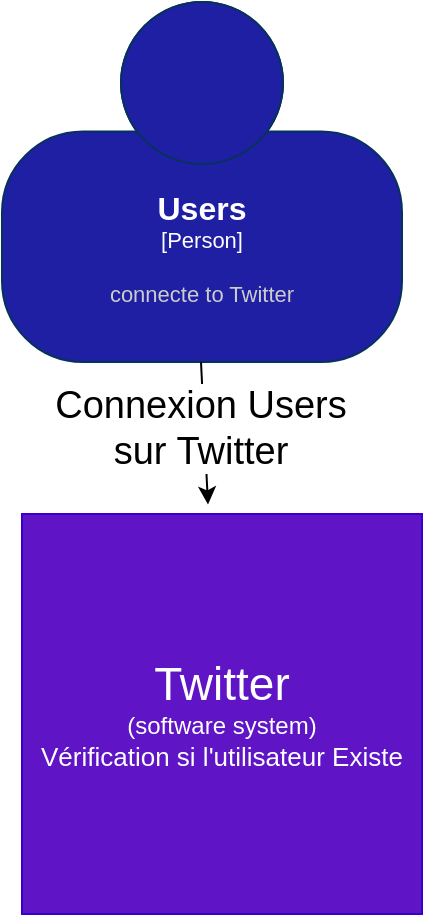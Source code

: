 <mxfile version="23.1.1" type="github" pages="4">
  <diagram name="Context" id="UzFTx2yavQ5M15LHR8bz">
    <mxGraphModel dx="994" dy="573" grid="1" gridSize="10" guides="1" tooltips="1" connect="1" arrows="1" fold="1" page="1" pageScale="1" pageWidth="827" pageHeight="1169" math="0" shadow="0">
      <root>
        <mxCell id="0" />
        <mxCell id="1" parent="0" />
        <object placeholders="1" c4Name="Users" c4Type="Person" c4Description="connecte to Twitter" label="&lt;font style=&quot;font-size: 16px&quot;&gt;&lt;b&gt;%c4Name%&lt;/b&gt;&lt;/font&gt;&lt;div&gt;[%c4Type%]&lt;/div&gt;&lt;br&gt;&lt;div&gt;&lt;font style=&quot;font-size: 11px&quot;&gt;&lt;font color=&quot;#cccccc&quot;&gt;%c4Description%&lt;/font&gt;&lt;/div&gt;" id="jwU-6gkFUe0PNRM7pe_o-1">
          <mxCell style="html=1;fontSize=11;dashed=0;whiteSpace=wrap;fillColor=#1f1fa3;strokeColor=#06315C;fontColor=#ffffff;shape=mxgraph.c4.person2;align=center;metaEdit=1;points=[[0.5,0,0],[1,0.5,0],[1,0.75,0],[0.75,1,0],[0.5,1,0],[0.25,1,0],[0,0.75,0],[0,0.5,0]];resizable=0;" parent="1" vertex="1">
            <mxGeometry x="235" y="44" width="200" height="180" as="geometry" />
          </mxCell>
        </object>
        <mxCell id="uugxL2xOo_f1eSCkZ4D2-1" value="" style="endArrow=classic;html=1;rounded=0;entryX=0.465;entryY=-0.024;entryDx=0;entryDy=0;entryPerimeter=0;" parent="1" target="uugxL2xOo_f1eSCkZ4D2-2" edge="1">
          <mxGeometry width="50" height="50" relative="1" as="geometry">
            <mxPoint x="334.5" y="224" as="sourcePoint" />
            <mxPoint x="334.5" y="284" as="targetPoint" />
          </mxGeometry>
        </mxCell>
        <mxCell id="08z4BThkK0D08pNUD39y-1" value="Connexion Users &lt;br&gt;sur Twitter" style="edgeLabel;html=1;align=center;verticalAlign=middle;resizable=0;points=[];fontSize=19;" parent="uugxL2xOo_f1eSCkZ4D2-1" vertex="1" connectable="0">
          <mxGeometry x="-0.078" y="-2" relative="1" as="geometry">
            <mxPoint as="offset" />
          </mxGeometry>
        </mxCell>
        <mxCell id="uugxL2xOo_f1eSCkZ4D2-2" value="&lt;font style=&quot;&quot;&gt;&lt;span style=&quot;font-size: 23px;&quot;&gt;Twitter&lt;br&gt;&lt;/span&gt;(software system)&lt;br&gt;&lt;font style=&quot;font-size: 13px;&quot;&gt;Vérification si l&#39;utilisateur Existe&lt;/font&gt;&lt;br&gt;&lt;/font&gt;" style="whiteSpace=wrap;html=1;aspect=fixed;fillColor=#5f15c6;strokeColor=#3700CC;fontColor=#ffffff;" parent="1" vertex="1">
          <mxGeometry x="245" y="300" width="200" height="200" as="geometry" />
        </mxCell>
      </root>
    </mxGraphModel>
  </diagram>
  <diagram id="VpnFodK670W0x09_DOu9" name="container">
    <mxGraphModel dx="994" dy="1742" grid="1" gridSize="10" guides="1" tooltips="1" connect="1" arrows="1" fold="1" page="1" pageScale="1" pageWidth="827" pageHeight="1169" math="0" shadow="0">
      <root>
        <mxCell id="0" />
        <mxCell id="1" parent="0" />
        <object placeholders="1" c4Name="Users" c4Type="Person" c4Description="connecte to Twitter" label="&lt;font style=&quot;font-size: 16px&quot;&gt;&lt;b&gt;%c4Name%&lt;/b&gt;&lt;/font&gt;&lt;div&gt;[%c4Type%]&lt;/div&gt;&lt;br&gt;&lt;div&gt;&lt;font style=&quot;font-size: 11px&quot;&gt;&lt;font color=&quot;#cccccc&quot;&gt;%c4Description%&lt;/font&gt;&lt;/div&gt;" id="vQpPhh-HO81rdAJNLnWG-1">
          <mxCell style="html=1;fontSize=11;dashed=0;whiteSpace=wrap;fillColor=#1f1fa3;strokeColor=#06315C;fontColor=#ffffff;shape=mxgraph.c4.person2;align=center;metaEdit=1;points=[[0.5,0,0],[1,0.5,0],[1,0.75,0],[0.75,1,0],[0.5,1,0],[0.25,1,0],[0,0.75,0],[0,0.5,0]];resizable=0;" parent="1" vertex="1">
            <mxGeometry x="630" y="-70" width="200" height="180" as="geometry" />
          </mxCell>
        </object>
        <object placeholders="1" c4Name="System name" c4Type="SystemScopeBoundary" c4Application="Software System" label="&lt;font style=&quot;font-size: 16px&quot;&gt;&lt;b&gt;&lt;div style=&quot;text-align: left&quot;&gt;%c4Name%&lt;/div&gt;&lt;/b&gt;&lt;/font&gt;&lt;div style=&quot;text-align: left&quot;&gt;[%c4Application%]&lt;/div&gt;" id="-kxuoqt6uQjHK6JGXjZ8-13">
          <mxCell style="rounded=1;fontSize=11;whiteSpace=wrap;html=1;dashed=1;arcSize=20;fillColor=none;strokeColor=#666666;fontColor=#333333;labelBackgroundColor=none;align=left;verticalAlign=bottom;labelBorderColor=none;spacingTop=0;spacing=10;dashPattern=8 4;metaEdit=1;rotatable=0;perimeter=rectanglePerimeter;noLabel=0;labelPadding=0;allowArrows=0;connectable=0;expand=0;recursiveResize=0;editable=1;pointerEvents=0;absoluteArcSize=1;points=[[0.25,0,0],[0.5,0,0],[0.75,0,0],[1,0.25,0],[1,0.5,0],[1,0.75,0],[0.75,1,0],[0.5,1,0],[0.25,1,0],[0,0.75,0],[0,0.5,0],[0,0.25,0]];" parent="1" vertex="1">
            <mxGeometry x="20" y="320" width="920" height="410" as="geometry" />
          </mxCell>
        </object>
        <object placeholders="1" c4Name="API APPLICATION" c4Type="Container" c4Technology="JSON/HTTP API" c4Description="Sert d&#39;interface entre le Frond-end(React) et le Back-end (Express et Data base)" label="&lt;font style=&quot;font-size: 13px;&quot;&gt;&lt;b style=&quot;font-size: 13px;&quot;&gt;%c4Name%&lt;/b&gt;&lt;/font&gt;&lt;div style=&quot;font-size: 13px;&quot;&gt;[%c4Type%: %c4Technology%]&lt;/div&gt;&lt;br style=&quot;font-size: 13px;&quot;&gt;&lt;div style=&quot;font-size: 13px;&quot;&gt;&lt;font style=&quot;font-size: 13px;&quot;&gt;&lt;font color=&quot;#E6E6E6&quot; style=&quot;font-size: 13px;&quot;&gt;%c4Description%&lt;/font&gt;&lt;/font&gt;&lt;/div&gt;" id="-kxuoqt6uQjHK6JGXjZ8-14">
          <mxCell style="rounded=1;whiteSpace=wrap;html=1;fontSize=13;labelBackgroundColor=none;fillColor=#23A2D9;fontColor=#ffffff;align=center;arcSize=0;strokeColor=#0E7DAD;metaEdit=1;resizable=0;points=[[0.25,0,0],[0.5,0,0],[0.75,0,0],[1,0.25,0],[1,0.5,0],[1,0.75,0],[0.75,1,0],[0.5,1,0],[0.25,1,0],[0,0.75,0],[0,0.5,0],[0,0.25,0]];" parent="1" vertex="1">
            <mxGeometry x="640" y="560" width="240" height="120" as="geometry" />
          </mxCell>
        </object>
        <object placeholders="1" c4Type="Single-Page-Application" c4Container="Container" c4Technology="JavaScript, React etc." c4Description="Description of web browser container role/responsibility." label="&lt;font style=&quot;font-size: 16px&quot;&gt;&lt;b&gt;%c4Type%&lt;/b&gt;&lt;/font&gt;&lt;div&gt;[%c4Container%:&amp;nbsp;%c4Technology%]&lt;/div&gt;&lt;br&gt;&lt;div&gt;&lt;font style=&quot;font-size: 11px&quot;&gt;&lt;font color=&quot;#E6E6E6&quot;&gt;%c4Description%&lt;/font&gt;&lt;/div&gt;" id="-kxuoqt6uQjHK6JGXjZ8-15">
          <mxCell style="shape=mxgraph.c4.webBrowserContainer2;whiteSpace=wrap;html=1;boundedLbl=1;rounded=0;labelBackgroundColor=none;strokeColor=#118ACD;fillColor=#23A2D9;strokeColor=#118ACD;strokeColor2=#0E7DAD;fontSize=12;fontColor=#ffffff;align=center;metaEdit=1;points=[[0.5,0,0],[1,0.25,0],[1,0.5,0],[1,0.75,0],[0.5,1,0],[0,0.75,0],[0,0.5,0],[0,0.25,0]];resizable=0;" parent="1" vertex="1">
            <mxGeometry x="160" y="330" width="240" height="160" as="geometry" />
          </mxCell>
        </object>
        <object placeholders="1" c4Type="Data Base" c4Container="Container" c4Technology="PostgreSQL" c4Description="Description of storage type container role/responsibility." label="&lt;font style=&quot;font-size: 16px&quot;&gt;&lt;b&gt;%c4Type%&lt;/b&gt;&lt;/font&gt;&lt;div&gt;[%c4Container%:&amp;nbsp;%c4Technology%]&lt;/div&gt;&lt;br&gt;&lt;div&gt;&lt;font style=&quot;font-size: 11px&quot;&gt;&lt;font color=&quot;#E6E6E6&quot;&gt;%c4Description%&lt;/font&gt;&lt;/div&gt;" id="-kxuoqt6uQjHK6JGXjZ8-17">
          <mxCell style="shape=cylinder3;size=15;whiteSpace=wrap;html=1;boundedLbl=1;rounded=0;labelBackgroundColor=none;fillColor=#23A2D9;fontSize=12;fontColor=#ffffff;align=center;strokeColor=#0E7DAD;metaEdit=1;points=[[0.5,0,0],[1,0.25,0],[1,0.5,0],[1,0.75,0],[0.5,1,0],[0,0.75,0],[0,0.5,0],[0,0.25,0]];resizable=0;" parent="1" vertex="1">
            <mxGeometry x="160" y="560" width="240" height="120" as="geometry" />
          </mxCell>
        </object>
        <mxCell id="VCni8Km4pn4yUKT4Ydva-9" value="" style="endArrow=none;html=1;rounded=0;exitX=0.25;exitY=1;exitDx=0;exitDy=0;exitPerimeter=0;entryX=0.545;entryY=0.033;entryDx=0;entryDy=0;entryPerimeter=0;endFill=0;dashed=1;dashPattern=8 8;" parent="1" source="vQpPhh-HO81rdAJNLnWG-1" target="-kxuoqt6uQjHK6JGXjZ8-15" edge="1">
          <mxGeometry width="50" height="50" relative="1" as="geometry">
            <mxPoint x="440" y="90" as="sourcePoint" />
            <mxPoint x="490" y="40" as="targetPoint" />
          </mxGeometry>
        </mxCell>
        <mxCell id="VvfsCeOU8S-IkbFA70rV-1" value="Connexion Users&lt;br style=&quot;border-color: var(--border-color); font-size: 19px;&quot;&gt;&lt;span style=&quot;font-size: 19px;&quot;&gt;sur Twitter&lt;/span&gt;" style="edgeLabel;html=1;align=center;verticalAlign=middle;resizable=0;points=[];" vertex="1" connectable="0" parent="VCni8Km4pn4yUKT4Ydva-9">
          <mxGeometry x="-0.187" y="-2" relative="1" as="geometry">
            <mxPoint as="offset" />
          </mxGeometry>
        </mxCell>
        <mxCell id="VCni8Km4pn4yUKT4Ydva-11" value="" style="endArrow=classic;html=1;rounded=0;entryX=0.5;entryY=0;entryDx=0;entryDy=0;entryPerimeter=0;exitX=1;exitY=0.5;exitDx=0;exitDy=0;exitPerimeter=0;dashed=1;dashPattern=8 8;" parent="1" source="-kxuoqt6uQjHK6JGXjZ8-15" target="-kxuoqt6uQjHK6JGXjZ8-14" edge="1">
          <mxGeometry width="50" height="50" relative="1" as="geometry">
            <mxPoint x="440" y="500" as="sourcePoint" />
            <mxPoint x="490" y="450" as="targetPoint" />
          </mxGeometry>
        </mxCell>
        <mxCell id="VCni8Km4pn4yUKT4Ydva-12" value="" style="endArrow=classic;html=1;rounded=0;exitX=0;exitY=0.5;exitDx=0;exitDy=0;exitPerimeter=0;dashed=1;dashPattern=8 8;" parent="1" source="-kxuoqt6uQjHK6JGXjZ8-14" edge="1">
          <mxGeometry width="50" height="50" relative="1" as="geometry">
            <mxPoint x="410" y="420" as="sourcePoint" />
            <mxPoint x="400" y="620" as="targetPoint" />
          </mxGeometry>
        </mxCell>
      </root>
    </mxGraphModel>
  </diagram>
  <diagram id="W9NVEYFs-IJxaR5nbtQ2" name="composant">
    <mxGraphModel dx="1807" dy="1042" grid="1" gridSize="10" guides="1" tooltips="1" connect="1" arrows="1" fold="1" page="1" pageScale="1" pageWidth="827" pageHeight="1169" math="0" shadow="0">
      <root>
        <mxCell id="0" />
        <mxCell id="1" parent="0" />
        <object placeholders="1" c4Name="System name" c4Type="SystemScopeBoundary" c4Application="Software System" label="&lt;font style=&quot;font-size: 16px&quot;&gt;&lt;b&gt;&lt;div style=&quot;text-align: left&quot;&gt;%c4Name%&lt;/div&gt;&lt;/b&gt;&lt;/font&gt;&lt;div style=&quot;text-align: left&quot;&gt;[%c4Application%]&lt;/div&gt;" id="b27edZqIC0QU9IyMW2U8-3">
          <mxCell style="rounded=1;fontSize=11;whiteSpace=wrap;html=1;dashed=1;arcSize=20;fillColor=none;strokeColor=#666666;fontColor=#333333;labelBackgroundColor=none;align=left;verticalAlign=bottom;labelBorderColor=none;spacingTop=0;spacing=10;dashPattern=8 4;metaEdit=1;rotatable=0;perimeter=rectanglePerimeter;noLabel=0;labelPadding=0;allowArrows=0;connectable=0;expand=0;recursiveResize=0;editable=1;pointerEvents=0;absoluteArcSize=1;points=[[0.25,0,0],[0.5,0,0],[0.75,0,0],[1,0.25,0],[1,0.5,0],[1,0.75,0],[0.75,1,0],[0.5,1,0],[0.25,1,0],[0,0.75,0],[0,0.5,0],[0,0.25,0]];" parent="1" vertex="1">
            <mxGeometry x="40" y="230" width="1560" height="1070" as="geometry" />
          </mxCell>
        </object>
        <mxCell id="b27edZqIC0QU9IyMW2U8-36" style="edgeStyle=orthogonalEdgeStyle;rounded=0;orthogonalLoop=1;jettySize=auto;html=1;exitX=0.5;exitY=1;exitDx=0;exitDy=0;exitPerimeter=0;dashed=1;dashPattern=8 8;strokeWidth=2;" parent="1" source="b27edZqIC0QU9IyMW2U8-4" edge="1">
          <mxGeometry relative="1" as="geometry">
            <mxPoint x="270" y="440" as="targetPoint" />
          </mxGeometry>
        </mxCell>
        <object placeholders="1" c4Name="Sign In Controller" c4Type="Container" c4Technology="JSON/HTTP API" c4Description="Vérification si l&#39;utilisateur Existe, s&#39;il n&#39;existe pas, création compte" label="&lt;font style=&quot;font-size: 13px;&quot;&gt;&lt;span style=&quot;font-size: 13px;&quot;&gt;%c4Name%&lt;/span&gt;&lt;/font&gt;&lt;div style=&quot;font-size: 13px;&quot;&gt;[%c4Type%: %c4Technology%]&lt;/div&gt;&lt;br style=&quot;font-size: 13px;&quot;&gt;&lt;div style=&quot;font-size: 13px;&quot;&gt;&lt;font style=&quot;font-size: 13px;&quot;&gt;&lt;font color=&quot;#E6E6E6&quot; style=&quot;font-size: 13px;&quot;&gt;%c4Description%&lt;/font&gt;&lt;/font&gt;&lt;/div&gt;" id="b27edZqIC0QU9IyMW2U8-4">
          <mxCell style="rounded=1;whiteSpace=wrap;html=1;fontSize=13;labelBackgroundColor=none;fillColor=#23A2D9;fontColor=#ffffff;align=center;arcSize=0;strokeColor=#0E7DAD;metaEdit=1;resizable=0;points=[[0.25,0,0],[0.5,0,0],[0.75,0,0],[1,0.25,0],[1,0.5,0],[1,0.75,0],[0.75,1,0],[0.5,1,0],[0.25,1,0],[0,0.75,0],[0,0.5,0],[0,0.25,0]];fontStyle=1" parent="1" vertex="1">
            <mxGeometry x="150" y="260" width="240" height="120" as="geometry" />
          </mxCell>
        </object>
        <object placeholders="1" c4Type="Single-Page-Application" c4Container="Container" c4Technology="JavaScript, React etc." c4Description="Description of web browser container role/responsibility." label="&lt;font style=&quot;font-size: 16px&quot;&gt;&lt;b&gt;%c4Type%&lt;/b&gt;&lt;/font&gt;&lt;div&gt;[%c4Container%:&amp;nbsp;%c4Technology%]&lt;/div&gt;&lt;br&gt;&lt;div&gt;&lt;font style=&quot;font-size: 11px&quot;&gt;&lt;font color=&quot;#E6E6E6&quot;&gt;%c4Description%&lt;/font&gt;&lt;/div&gt;" id="b27edZqIC0QU9IyMW2U8-5">
          <mxCell style="shape=mxgraph.c4.webBrowserContainer2;whiteSpace=wrap;html=1;boundedLbl=1;rounded=0;labelBackgroundColor=none;strokeColor=#118ACD;fillColor=#23A2D9;strokeColor=#118ACD;strokeColor2=#0E7DAD;fontSize=12;fontColor=#ffffff;align=center;metaEdit=1;points=[[0.5,0,0],[1,0.25,0],[1,0.5,0],[1,0.75,0],[0.5,1,0],[0,0.75,0],[0,0.5,0],[0,0.25,0]];resizable=0;" parent="1" vertex="1">
            <mxGeometry x="600" y="40" width="240" height="160" as="geometry" />
          </mxCell>
        </object>
        <object placeholders="1" c4Type="Data Base" c4Container="Container" c4Technology="PostgreSQL" c4Description="Description of storage type container role/responsibility." label="&lt;font style=&quot;font-size: 16px&quot;&gt;&lt;b&gt;%c4Type%&lt;/b&gt;&lt;/font&gt;&lt;div&gt;[%c4Container%:&amp;nbsp;%c4Technology%]&lt;/div&gt;&lt;br&gt;&lt;div&gt;&lt;font style=&quot;font-size: 11px&quot;&gt;&lt;font color=&quot;#E6E6E6&quot;&gt;%c4Description%&lt;/font&gt;&lt;/div&gt;" id="b27edZqIC0QU9IyMW2U8-6">
          <mxCell style="shape=cylinder3;size=15;whiteSpace=wrap;html=1;boundedLbl=1;rounded=0;labelBackgroundColor=none;fillColor=#23A2D9;fontSize=12;fontColor=#ffffff;align=center;strokeColor=#0E7DAD;metaEdit=1;points=[[0.5,0,0],[1,0.25,0],[1,0.5,0],[1,0.75,0],[0.5,1,0],[0,0.75,0],[0,0.5,0],[0,0.25,0]];resizable=0;" parent="1" vertex="1">
            <mxGeometry x="160" y="1490" width="240" height="120" as="geometry" />
          </mxCell>
        </object>
        <object placeholders="1" c4Name="Reset Password Controller" c4Type="Container" c4Technology="JSON/HTTP API" c4Description="Vérification si l&#39;utilisateur Existe" label="&lt;font style=&quot;font-size: 13px;&quot;&gt;&lt;b style=&quot;font-size: 13px;&quot;&gt;%c4Name%&lt;/b&gt;&lt;/font&gt;&lt;div style=&quot;font-size: 13px;&quot;&gt;[%c4Type%: %c4Technology%]&lt;/div&gt;&lt;br style=&quot;font-size: 13px;&quot;&gt;&lt;div style=&quot;font-size: 13px;&quot;&gt;&lt;font style=&quot;font-size: 13px;&quot;&gt;&lt;font color=&quot;#E6E6E6&quot; style=&quot;font-size: 13px;&quot;&gt;%c4Description%&lt;/font&gt;&lt;/font&gt;&lt;/div&gt;" id="b27edZqIC0QU9IyMW2U8-12">
          <mxCell style="rounded=1;whiteSpace=wrap;html=1;fontSize=13;labelBackgroundColor=none;fillColor=#23A2D9;fontColor=#ffffff;align=center;arcSize=0;strokeColor=#0E7DAD;metaEdit=1;resizable=0;points=[[0.25,0,0],[0.5,0,0],[0.75,0,0],[1,0.25,0],[1,0.5,0],[1,0.75,0],[0.75,1,0],[0.5,1,0],[0.25,1,0],[0,0.75,0],[0,0.5,0],[0,0.25,0]];" parent="1" vertex="1">
            <mxGeometry x="1001" y="1160" width="240" height="120" as="geometry" />
          </mxCell>
        </object>
        <mxCell id="b27edZqIC0QU9IyMW2U8-31" style="edgeStyle=orthogonalEdgeStyle;rounded=0;orthogonalLoop=1;jettySize=auto;html=1;exitX=0.5;exitY=1;exitDx=0;exitDy=0;exitPerimeter=0;entryX=0.5;entryY=0;entryDx=0;entryDy=0;entryPerimeter=0;dashed=1;dashPattern=8 8;strokeWidth=2;" parent="1" source="b27edZqIC0QU9IyMW2U8-14" target="b27edZqIC0QU9IyMW2U8-6" edge="1">
          <mxGeometry relative="1" as="geometry">
            <mxPoint x="280" y="750" as="targetPoint" />
          </mxGeometry>
        </mxCell>
        <object placeholders="1" c4Name="Security Component" c4Type="Container" c4Technology="JSON/HTTP API" c4Description="Permet à Twitter de verifier si un user existe " label="&lt;font style=&quot;font-size: 13px;&quot;&gt;&lt;b style=&quot;font-size: 13px;&quot;&gt;%c4Name%&lt;/b&gt;&lt;/font&gt;&lt;div style=&quot;font-size: 13px;&quot;&gt;[%c4Type%: %c4Technology%]&lt;/div&gt;&lt;br style=&quot;font-size: 13px;&quot;&gt;&lt;div style=&quot;font-size: 13px;&quot;&gt;&lt;font style=&quot;font-size: 13px;&quot;&gt;&lt;font color=&quot;#E6E6E6&quot; style=&quot;font-size: 13px;&quot;&gt;%c4Description%&lt;/font&gt;&lt;/font&gt;&lt;/div&gt;" id="b27edZqIC0QU9IyMW2U8-14">
          <mxCell style="rounded=1;whiteSpace=wrap;html=1;fontSize=13;labelBackgroundColor=none;fillColor=#23A2D9;fontColor=#ffffff;align=center;arcSize=0;strokeColor=#0E7DAD;metaEdit=1;resizable=0;points=[[0.25,0,0],[0.5,0,0],[0.75,0,0],[1,0.25,0],[1,0.5,0],[1,0.75,0],[0.75,1,0],[0.5,1,0],[0.25,1,0],[0,0.75,0],[0,0.5,0],[0,0.25,0]];" parent="1" vertex="1">
            <mxGeometry x="160" y="1150" width="240" height="120" as="geometry" />
          </mxCell>
        </object>
        <mxCell id="b27edZqIC0QU9IyMW2U8-26" value="" style="endArrow=classic;html=1;rounded=0;entryX=0.5;entryY=0;entryDx=0;entryDy=0;entryPerimeter=0;exitX=1;exitY=0.5;exitDx=0;exitDy=0;exitPerimeter=0;endFill=1;strokeWidth=2;dashed=1;dashPattern=8 8;" parent="1" source="b27edZqIC0QU9IyMW2U8-5" target="b27edZqIC0QU9IyMW2U8-12" edge="1">
          <mxGeometry width="50" height="50" relative="1" as="geometry">
            <mxPoint x="720" y="379" as="sourcePoint" />
            <mxPoint x="1121" y="400" as="targetPoint" />
          </mxGeometry>
        </mxCell>
        <mxCell id="b27edZqIC0QU9IyMW2U8-27" value="" style="endArrow=classic;html=1;rounded=0;exitX=0;exitY=0.75;exitDx=0;exitDy=0;exitPerimeter=0;entryX=0.5;entryY=0;entryDx=0;entryDy=0;entryPerimeter=0;dashed=1;dashPattern=8 8;strokeWidth=2;" parent="1" source="b27edZqIC0QU9IyMW2U8-5" target="b27edZqIC0QU9IyMW2U8-4" edge="1">
          <mxGeometry width="50" height="50" relative="1" as="geometry">
            <mxPoint x="340" y="320" as="sourcePoint" />
            <mxPoint x="390" y="270" as="targetPoint" />
          </mxGeometry>
        </mxCell>
        <mxCell id="b27edZqIC0QU9IyMW2U8-34" value="" style="endArrow=classic;html=1;rounded=0;exitX=0;exitY=0.5;exitDx=0;exitDy=0;exitPerimeter=0;entryX=1;entryY=0.5;entryDx=0;entryDy=0;entryPerimeter=0;dashed=1;dashPattern=8 8;strokeWidth=2;" parent="1" source="b27edZqIC0QU9IyMW2U8-12" target="b27edZqIC0QU9IyMW2U8-14" edge="1">
          <mxGeometry width="50" height="50" relative="1" as="geometry">
            <mxPoint x="720" y="520" as="sourcePoint" />
            <mxPoint x="770" y="470" as="targetPoint" />
          </mxGeometry>
        </mxCell>
        <object placeholders="1" c4Name="Create twitte" c4Type="Container" c4Technology="JSON/HTTP API" c4Description="Permet à l&#39;utilisateur de créer un twitte" label="&lt;font style=&quot;font-size: 13px;&quot;&gt;&lt;b style=&quot;font-size: 13px;&quot;&gt;%c4Name%&lt;/b&gt;&lt;/font&gt;&lt;div style=&quot;font-size: 13px;&quot;&gt;[%c4Type%: %c4Technology%]&lt;/div&gt;&lt;br style=&quot;font-size: 13px;&quot;&gt;&lt;div style=&quot;font-size: 13px;&quot;&gt;&lt;font style=&quot;font-size: 13px;&quot;&gt;&lt;font color=&quot;#E6E6E6&quot; style=&quot;font-size: 13px;&quot;&gt;%c4Description%&lt;/font&gt;&lt;/font&gt;&lt;/div&gt;" id="M_ypBHKRMMu1foOWfm2z-2">
          <mxCell style="rounded=1;whiteSpace=wrap;html=1;fontSize=13;labelBackgroundColor=none;fillColor=#23A2D9;fontColor=#ffffff;align=center;arcSize=0;strokeColor=#0E7DAD;metaEdit=1;resizable=0;points=[[0.25,0,0],[0.5,0,0],[0.75,0,0],[1,0.25,0],[1,0.5,0],[1,0.75,0],[0.75,1,0],[0.5,1,0],[0.25,1,0],[0,0.75,0],[0,0.5,0],[0,0.25,0]];" parent="1" vertex="1">
            <mxGeometry x="160" y="440" width="240" height="120" as="geometry" />
          </mxCell>
        </object>
        <object placeholders="1" c4Name="Lire twitte" c4Type="Container" c4Technology="JSON/HTTP API" c4Description="Permet à l&#39;utilisateur de voir les twittes" label="&lt;font style=&quot;font-size: 13px;&quot;&gt;&lt;b style=&quot;font-size: 13px;&quot;&gt;%c4Name%&lt;/b&gt;&lt;/font&gt;&lt;div style=&quot;font-size: 13px;&quot;&gt;[%c4Type%: %c4Technology%]&lt;/div&gt;&lt;br style=&quot;font-size: 13px;&quot;&gt;&lt;div style=&quot;font-size: 13px;&quot;&gt;&lt;font style=&quot;font-size: 13px;&quot;&gt;&lt;font color=&quot;#E6E6E6&quot; style=&quot;font-size: 13px;&quot;&gt;%c4Description%&lt;/font&gt;&lt;/font&gt;&lt;/div&gt;" id="M_ypBHKRMMu1foOWfm2z-3">
          <mxCell style="rounded=1;whiteSpace=wrap;html=1;fontSize=13;labelBackgroundColor=none;fillColor=#23A2D9;fontColor=#ffffff;align=center;arcSize=0;strokeColor=#0E7DAD;metaEdit=1;resizable=0;points=[[0.25,0,0],[0.5,0,0],[0.75,0,0],[1,0.25,0],[1,0.5,0],[1,0.75,0],[0.75,1,0],[0.5,1,0],[0.25,1,0],[0,0.75,0],[0,0.5,0],[0,0.25,0]];" parent="1" vertex="1">
            <mxGeometry x="160" y="640" width="240" height="120" as="geometry" />
          </mxCell>
        </object>
        <object placeholders="1" c4Name="Update twitte" c4Type="Container" c4Technology="JSON/HTTP API" c4Description="Permet à l&#39;utilisateur de Modifier un twitte" label="&lt;font style=&quot;font-size: 13px;&quot;&gt;&lt;b style=&quot;font-size: 13px;&quot;&gt;%c4Name%&lt;/b&gt;&lt;/font&gt;&lt;div style=&quot;font-size: 13px;&quot;&gt;[%c4Type%: %c4Technology%]&lt;/div&gt;&lt;br style=&quot;font-size: 13px;&quot;&gt;&lt;div style=&quot;font-size: 13px;&quot;&gt;&lt;font style=&quot;font-size: 13px;&quot;&gt;&lt;font color=&quot;#E6E6E6&quot; style=&quot;font-size: 13px;&quot;&gt;%c4Description%&lt;/font&gt;&lt;/font&gt;&lt;/div&gt;" id="M_ypBHKRMMu1foOWfm2z-4">
          <mxCell style="rounded=1;whiteSpace=wrap;html=1;fontSize=13;labelBackgroundColor=none;fillColor=#23A2D9;fontColor=#ffffff;align=center;arcSize=0;strokeColor=#0E7DAD;metaEdit=1;resizable=0;points=[[0.25,0,0],[0.5,0,0],[0.75,0,0],[1,0.25,0],[1,0.5,0],[1,0.75,0],[0.75,1,0],[0.5,1,0],[0.25,1,0],[0,0.75,0],[0,0.5,0],[0,0.25,0]];" parent="1" vertex="1">
            <mxGeometry x="160" y="820" width="240" height="120" as="geometry" />
          </mxCell>
        </object>
        <object placeholders="1" c4Name="Delete twitte" c4Type="Container" c4Technology="JSON/HTTP API" c4Description="Permet à l&#39;utilisateur de supprimer un twitte" label="&lt;font style=&quot;font-size: 13px;&quot;&gt;&lt;b style=&quot;font-size: 13px;&quot;&gt;%c4Name%&lt;/b&gt;&lt;/font&gt;&lt;div style=&quot;font-size: 13px;&quot;&gt;[%c4Type%: %c4Technology%]&lt;/div&gt;&lt;br style=&quot;font-size: 13px;&quot;&gt;&lt;div style=&quot;font-size: 13px;&quot;&gt;&lt;font style=&quot;font-size: 13px;&quot;&gt;&lt;font color=&quot;#E6E6E6&quot; style=&quot;font-size: 13px;&quot;&gt;%c4Description%&lt;/font&gt;&lt;/font&gt;&lt;/div&gt;" id="M_ypBHKRMMu1foOWfm2z-5">
          <mxCell style="rounded=1;whiteSpace=wrap;html=1;fontSize=13;labelBackgroundColor=none;fillColor=#23A2D9;fontColor=#ffffff;align=center;arcSize=0;strokeColor=#0E7DAD;metaEdit=1;resizable=0;points=[[0.25,0,0],[0.5,0,0],[0.75,0,0],[1,0.25,0],[1,0.5,0],[1,0.75,0],[0.75,1,0],[0.5,1,0],[0.25,1,0],[0,0.75,0],[0,0.5,0],[0,0.25,0]];" parent="1" vertex="1">
            <mxGeometry x="160" y="990" width="240" height="120" as="geometry" />
          </mxCell>
        </object>
        <mxCell id="M_ypBHKRMMu1foOWfm2z-6" style="edgeStyle=orthogonalEdgeStyle;rounded=0;orthogonalLoop=1;jettySize=auto;html=1;exitX=0.5;exitY=1;exitDx=0;exitDy=0;exitPerimeter=0;dashed=1;dashPattern=8 8;strokeWidth=2;entryX=0.5;entryY=0;entryDx=0;entryDy=0;entryPerimeter=0;" parent="1" target="M_ypBHKRMMu1foOWfm2z-3" edge="1">
          <mxGeometry relative="1" as="geometry">
            <mxPoint x="280" y="563" as="sourcePoint" />
            <mxPoint x="280" y="623" as="targetPoint" />
          </mxGeometry>
        </mxCell>
        <mxCell id="M_ypBHKRMMu1foOWfm2z-8" style="edgeStyle=orthogonalEdgeStyle;rounded=0;orthogonalLoop=1;jettySize=auto;html=1;exitX=0.5;exitY=1;exitDx=0;exitDy=0;exitPerimeter=0;dashed=1;dashPattern=8 8;strokeWidth=2;entryX=0.5;entryY=0;entryDx=0;entryDy=0;entryPerimeter=0;" parent="1" edge="1">
          <mxGeometry relative="1" as="geometry">
            <mxPoint x="288" y="761" as="sourcePoint" />
            <mxPoint x="288" y="838" as="targetPoint" />
          </mxGeometry>
        </mxCell>
        <mxCell id="M_ypBHKRMMu1foOWfm2z-10" style="edgeStyle=orthogonalEdgeStyle;rounded=0;orthogonalLoop=1;jettySize=auto;html=1;exitX=0.5;exitY=1;exitDx=0;exitDy=0;exitPerimeter=0;dashed=1;dashPattern=8 8;strokeWidth=2;entryX=0.5;entryY=0;entryDx=0;entryDy=0;entryPerimeter=0;" parent="1" edge="1">
          <mxGeometry relative="1" as="geometry">
            <mxPoint x="279" y="913" as="sourcePoint" />
            <mxPoint x="279" y="990" as="targetPoint" />
            <Array as="points">
              <mxPoint x="279" y="952" />
              <mxPoint x="279" y="952" />
            </Array>
          </mxGeometry>
        </mxCell>
        <mxCell id="M_ypBHKRMMu1foOWfm2z-11" style="edgeStyle=orthogonalEdgeStyle;rounded=0;orthogonalLoop=1;jettySize=auto;html=1;exitX=0.5;exitY=1;exitDx=0;exitDy=0;exitPerimeter=0;dashed=1;dashPattern=8 8;strokeWidth=2;entryX=0.5;entryY=0;entryDx=0;entryDy=0;entryPerimeter=0;" parent="1" edge="1">
          <mxGeometry relative="1" as="geometry">
            <mxPoint x="279" y="1092" as="sourcePoint" />
            <mxPoint x="279" y="1169" as="targetPoint" />
            <Array as="points">
              <mxPoint x="279" y="1131" />
              <mxPoint x="279" y="1131" />
            </Array>
          </mxGeometry>
        </mxCell>
      </root>
    </mxGraphModel>
  </diagram>
  <diagram id="FNJYwERDZlNyFsi6tvYU" name="code">
    <mxGraphModel dx="994" dy="573" grid="1" gridSize="10" guides="1" tooltips="1" connect="1" arrows="1" fold="1" page="1" pageScale="1" pageWidth="827" pageHeight="1169" math="0" shadow="0">
      <root>
        <mxCell id="0" />
        <mxCell id="1" parent="0" />
        <object placeholders="1" c4Name="Person name" c4Type="Person" c4Description="Description of person." label="&lt;font style=&quot;font-size: 16px&quot;&gt;&lt;b&gt;%c4Name%&lt;/b&gt;&lt;/font&gt;&lt;div&gt;[%c4Type%]&lt;/div&gt;&lt;br&gt;&lt;div&gt;&lt;font style=&quot;font-size: 11px&quot;&gt;&lt;font color=&quot;#cccccc&quot;&gt;%c4Description%&lt;/font&gt;&lt;/div&gt;" id="fFudsxGQU-FykIs7FFjz-2">
          <mxCell style="html=1;fontSize=11;dashed=0;whiteSpace=wrap;fillColor=#083F75;strokeColor=#06315C;fontColor=#ffffff;shape=mxgraph.c4.person2;align=center;metaEdit=1;points=[[0.5,0,0],[1,0.5,0],[1,0.75,0],[0.75,1,0],[0.5,1,0],[0.25,1,0],[0,0.75,0],[0,0.5,0]];resizable=0;" parent="1" vertex="1">
            <mxGeometry x="280" y="90" width="200" height="180" as="geometry" />
          </mxCell>
        </object>
      </root>
    </mxGraphModel>
  </diagram>
</mxfile>
